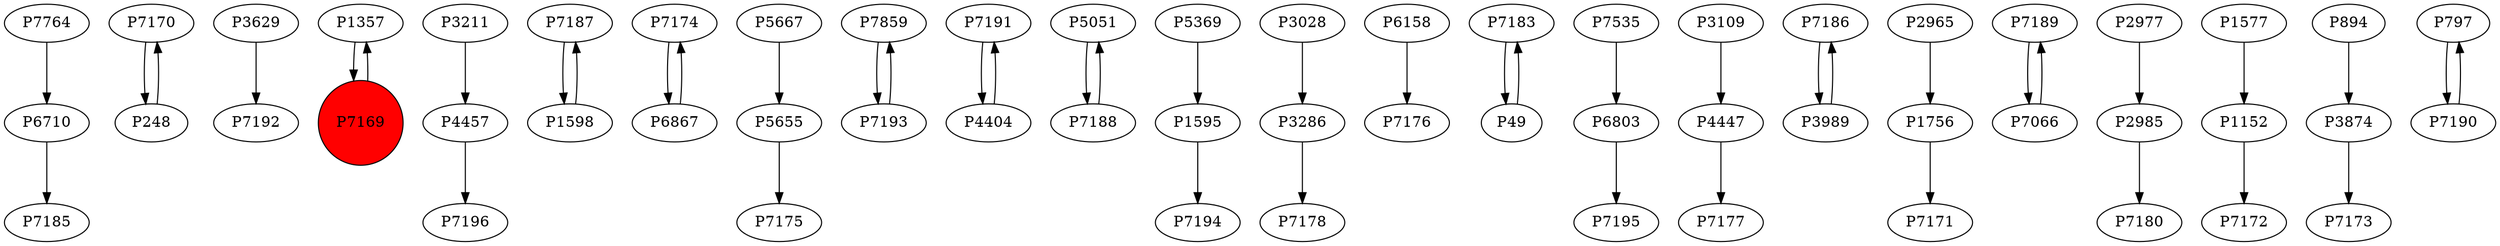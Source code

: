 digraph {
	P6710 -> P7185
	P7170 -> P248
	P3629 -> P7192
	P1357 -> P7169
	P4457 -> P7196
	P7187 -> P1598
	P7169 -> P1357
	P7174 -> P6867
	P5655 -> P7175
	P7859 -> P7193
	P7193 -> P7859
	P7191 -> P4404
	P5051 -> P7188
	P1598 -> P7187
	P5369 -> P1595
	P3286 -> P7178
	P6158 -> P7176
	P7183 -> P49
	P6803 -> P7195
	P7535 -> P6803
	P7764 -> P6710
	P3109 -> P4447
	P7186 -> P3989
	P3028 -> P3286
	P2965 -> P1756
	P248 -> P7170
	P7188 -> P5051
	P7189 -> P7066
	P1595 -> P7194
	P2977 -> P2985
	P4404 -> P7191
	P1577 -> P1152
	P49 -> P7183
	P4447 -> P7177
	P3211 -> P4457
	P3874 -> P7173
	P5667 -> P5655
	P797 -> P7190
	P894 -> P3874
	P3989 -> P7186
	P2985 -> P7180
	P7190 -> P797
	P6867 -> P7174
	P7066 -> P7189
	P1756 -> P7171
	P1152 -> P7172
	P7169 [shape=circle]
	P7169 [style=filled]
	P7169 [fillcolor=red]
}